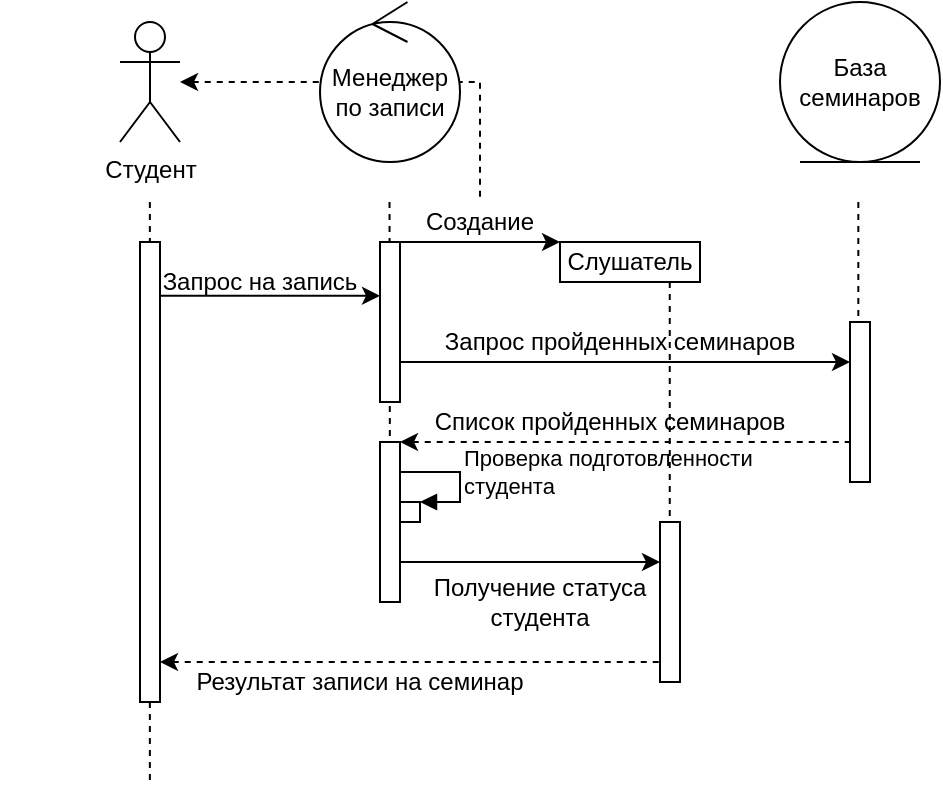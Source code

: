 <mxfile version="14.6.13" type="github">
  <diagram id="R2i26v8x0KmZEFEv42PG" name="Page-1">
    <mxGraphModel dx="1411" dy="1011" grid="1" gridSize="10" guides="1" tooltips="1" connect="1" arrows="1" fold="1" page="1" pageScale="1" pageWidth="827" pageHeight="1169" math="0" shadow="0">
      <root>
        <mxCell id="0" />
        <mxCell id="1" parent="0" />
        <mxCell id="dvidh79oYXpGSnOMQlRZ-38" value="" style="edgeStyle=orthogonalEdgeStyle;rounded=0;orthogonalLoop=1;jettySize=auto;html=1;dashed=1;startArrow=classic;startFill=1;endArrow=none;endFill=0;" edge="1" parent="1" source="dvidh79oYXpGSnOMQlRZ-1" target="dvidh79oYXpGSnOMQlRZ-34">
          <mxGeometry relative="1" as="geometry" />
        </mxCell>
        <mxCell id="dvidh79oYXpGSnOMQlRZ-1" value="Студент" style="shape=umlActor;verticalLabelPosition=bottom;verticalAlign=top;html=1;outlineConnect=0;" vertex="1" parent="1">
          <mxGeometry x="110" y="70" width="30" height="60" as="geometry" />
        </mxCell>
        <mxCell id="dvidh79oYXpGSnOMQlRZ-2" value="Менеджер по записи" style="ellipse;shape=umlControl;whiteSpace=wrap;html=1;" vertex="1" parent="1">
          <mxGeometry x="210" y="60" width="70" height="80" as="geometry" />
        </mxCell>
        <mxCell id="dvidh79oYXpGSnOMQlRZ-3" value="База семинаров" style="ellipse;shape=umlEntity;whiteSpace=wrap;html=1;" vertex="1" parent="1">
          <mxGeometry x="440" y="60" width="80" height="80" as="geometry" />
        </mxCell>
        <mxCell id="dvidh79oYXpGSnOMQlRZ-8" value="" style="endArrow=none;dashed=1;html=1;startArrow=none;" edge="1" parent="1" source="dvidh79oYXpGSnOMQlRZ-10">
          <mxGeometry width="50" height="50" relative="1" as="geometry">
            <mxPoint x="124.93" y="160" as="sourcePoint" />
            <mxPoint x="124.93" y="451.067" as="targetPoint" />
          </mxGeometry>
        </mxCell>
        <mxCell id="dvidh79oYXpGSnOMQlRZ-10" value="" style="html=1;points=[];perimeter=orthogonalPerimeter;" vertex="1" parent="1">
          <mxGeometry x="120" y="180" width="10" height="230" as="geometry" />
        </mxCell>
        <mxCell id="dvidh79oYXpGSnOMQlRZ-11" value="" style="endArrow=none;dashed=1;html=1;" edge="1" parent="1" target="dvidh79oYXpGSnOMQlRZ-10">
          <mxGeometry width="50" height="50" relative="1" as="geometry">
            <mxPoint x="124.93" y="160" as="sourcePoint" />
            <mxPoint x="124.93" y="451.067" as="targetPoint" />
          </mxGeometry>
        </mxCell>
        <mxCell id="dvidh79oYXpGSnOMQlRZ-12" value="" style="html=1;points=[];perimeter=orthogonalPerimeter;" vertex="1" parent="1">
          <mxGeometry x="250" y="310" width="10" height="10" as="geometry" />
        </mxCell>
        <mxCell id="dvidh79oYXpGSnOMQlRZ-13" value="Проверка подготовленности &lt;br&gt;студента" style="edgeStyle=orthogonalEdgeStyle;html=1;align=left;spacingLeft=2;endArrow=block;rounded=0;entryX=1;entryY=0;" edge="1" target="dvidh79oYXpGSnOMQlRZ-12" parent="1">
          <mxGeometry relative="1" as="geometry">
            <mxPoint x="240" y="295" as="sourcePoint" />
            <Array as="points">
              <mxPoint x="280" y="295" />
            </Array>
          </mxGeometry>
        </mxCell>
        <mxCell id="dvidh79oYXpGSnOMQlRZ-14" value="" style="endArrow=none;dashed=1;html=1;" edge="1" parent="1">
          <mxGeometry width="50" height="50" relative="1" as="geometry">
            <mxPoint x="244.76" y="160" as="sourcePoint" />
            <mxPoint x="245" y="330" as="targetPoint" />
          </mxGeometry>
        </mxCell>
        <mxCell id="dvidh79oYXpGSnOMQlRZ-15" value="" style="html=1;points=[];perimeter=orthogonalPerimeter;" vertex="1" parent="1">
          <mxGeometry x="240" y="180" width="10" height="80" as="geometry" />
        </mxCell>
        <mxCell id="dvidh79oYXpGSnOMQlRZ-16" value="Слушатель" style="rounded=0;whiteSpace=wrap;html=1;" vertex="1" parent="1">
          <mxGeometry x="330" y="180" width="70" height="20" as="geometry" />
        </mxCell>
        <mxCell id="dvidh79oYXpGSnOMQlRZ-18" value="" style="endArrow=none;dashed=1;html=1;" edge="1" parent="1" target="dvidh79oYXpGSnOMQlRZ-22">
          <mxGeometry width="50" height="50" relative="1" as="geometry">
            <mxPoint x="384.88" y="200" as="sourcePoint" />
            <mxPoint x="385.12" y="413.556" as="targetPoint" />
          </mxGeometry>
        </mxCell>
        <mxCell id="dvidh79oYXpGSnOMQlRZ-19" value="" style="endArrow=none;dashed=1;html=1;" edge="1" parent="1" target="dvidh79oYXpGSnOMQlRZ-21">
          <mxGeometry width="50" height="50" relative="1" as="geometry">
            <mxPoint x="479.17" y="160" as="sourcePoint" />
            <mxPoint x="479.41" y="373.556" as="targetPoint" />
          </mxGeometry>
        </mxCell>
        <mxCell id="dvidh79oYXpGSnOMQlRZ-20" value="" style="html=1;points=[];perimeter=orthogonalPerimeter;" vertex="1" parent="1">
          <mxGeometry x="240" y="280" width="10" height="80" as="geometry" />
        </mxCell>
        <mxCell id="dvidh79oYXpGSnOMQlRZ-21" value="" style="html=1;points=[];perimeter=orthogonalPerimeter;" vertex="1" parent="1">
          <mxGeometry x="475" y="220" width="10" height="80" as="geometry" />
        </mxCell>
        <mxCell id="dvidh79oYXpGSnOMQlRZ-22" value="" style="html=1;points=[];perimeter=orthogonalPerimeter;" vertex="1" parent="1">
          <mxGeometry x="380" y="320" width="10" height="80" as="geometry" />
        </mxCell>
        <mxCell id="dvidh79oYXpGSnOMQlRZ-24" value="" style="endArrow=classic;html=1;exitX=1.011;exitY=0.117;exitDx=0;exitDy=0;exitPerimeter=0;" edge="1" parent="1" source="dvidh79oYXpGSnOMQlRZ-10" target="dvidh79oYXpGSnOMQlRZ-15">
          <mxGeometry width="50" height="50" relative="1" as="geometry">
            <mxPoint x="160" y="250" as="sourcePoint" />
            <mxPoint x="210" y="200" as="targetPoint" />
          </mxGeometry>
        </mxCell>
        <mxCell id="dvidh79oYXpGSnOMQlRZ-27" value="" style="endArrow=classic;html=1;exitX=1.011;exitY=0.117;exitDx=0;exitDy=0;exitPerimeter=0;" edge="1" parent="1">
          <mxGeometry width="50" height="50" relative="1" as="geometry">
            <mxPoint x="250" y="180" as="sourcePoint" />
            <mxPoint x="330" y="180" as="targetPoint" />
          </mxGeometry>
        </mxCell>
        <mxCell id="dvidh79oYXpGSnOMQlRZ-28" value="" style="endArrow=classic;html=1;exitX=1.011;exitY=0.117;exitDx=0;exitDy=0;exitPerimeter=0;" edge="1" parent="1" target="dvidh79oYXpGSnOMQlRZ-21">
          <mxGeometry width="50" height="50" relative="1" as="geometry">
            <mxPoint x="250" y="240" as="sourcePoint" />
            <mxPoint x="330" y="240" as="targetPoint" />
          </mxGeometry>
        </mxCell>
        <mxCell id="dvidh79oYXpGSnOMQlRZ-29" value="" style="endArrow=none;html=1;exitX=1.011;exitY=0.117;exitDx=0;exitDy=0;exitPerimeter=0;dashed=1;startArrow=classic;startFill=1;endFill=0;" edge="1" parent="1">
          <mxGeometry width="50" height="50" relative="1" as="geometry">
            <mxPoint x="250" y="280" as="sourcePoint" />
            <mxPoint x="475" y="280" as="targetPoint" />
          </mxGeometry>
        </mxCell>
        <mxCell id="dvidh79oYXpGSnOMQlRZ-30" value="" style="endArrow=classic;html=1;exitX=1.011;exitY=0.117;exitDx=0;exitDy=0;exitPerimeter=0;" edge="1" parent="1" target="dvidh79oYXpGSnOMQlRZ-22">
          <mxGeometry width="50" height="50" relative="1" as="geometry">
            <mxPoint x="250" y="340" as="sourcePoint" />
            <mxPoint x="330" y="340" as="targetPoint" />
          </mxGeometry>
        </mxCell>
        <mxCell id="dvidh79oYXpGSnOMQlRZ-31" value="" style="endArrow=none;html=1;dashed=1;startArrow=classic;startFill=1;endFill=0;" edge="1" parent="1">
          <mxGeometry width="50" height="50" relative="1" as="geometry">
            <mxPoint x="130" y="390" as="sourcePoint" />
            <mxPoint x="380" y="390" as="targetPoint" />
          </mxGeometry>
        </mxCell>
        <mxCell id="dvidh79oYXpGSnOMQlRZ-32" value="Запрос пройденных семинаров" style="text;html=1;strokeColor=none;fillColor=none;align=center;verticalAlign=middle;whiteSpace=wrap;rounded=0;" vertex="1" parent="1">
          <mxGeometry x="230" y="220" width="260" height="20" as="geometry" />
        </mxCell>
        <mxCell id="dvidh79oYXpGSnOMQlRZ-33" value="Запрос на запись" style="text;html=1;strokeColor=none;fillColor=none;align=center;verticalAlign=middle;whiteSpace=wrap;rounded=0;" vertex="1" parent="1">
          <mxGeometry x="50" y="190" width="260" height="20" as="geometry" />
        </mxCell>
        <mxCell id="dvidh79oYXpGSnOMQlRZ-34" value="Создание" style="text;html=1;strokeColor=none;fillColor=none;align=center;verticalAlign=middle;whiteSpace=wrap;rounded=0;" vertex="1" parent="1">
          <mxGeometry x="160" y="160" width="260" height="20" as="geometry" />
        </mxCell>
        <mxCell id="dvidh79oYXpGSnOMQlRZ-35" value="Получение статуса&lt;br&gt;студента" style="text;html=1;strokeColor=none;fillColor=none;align=center;verticalAlign=middle;whiteSpace=wrap;rounded=0;" vertex="1" parent="1">
          <mxGeometry x="190" y="350" width="260" height="20" as="geometry" />
        </mxCell>
        <mxCell id="dvidh79oYXpGSnOMQlRZ-36" value="Результат записи на семинар" style="text;html=1;strokeColor=none;fillColor=none;align=center;verticalAlign=middle;whiteSpace=wrap;rounded=0;" vertex="1" parent="1">
          <mxGeometry x="100" y="390" width="260" height="20" as="geometry" />
        </mxCell>
        <mxCell id="dvidh79oYXpGSnOMQlRZ-37" value="Список пройденных семинаров" style="text;html=1;strokeColor=none;fillColor=none;align=center;verticalAlign=middle;whiteSpace=wrap;rounded=0;" vertex="1" parent="1">
          <mxGeometry x="225" y="260" width="260" height="20" as="geometry" />
        </mxCell>
      </root>
    </mxGraphModel>
  </diagram>
</mxfile>
